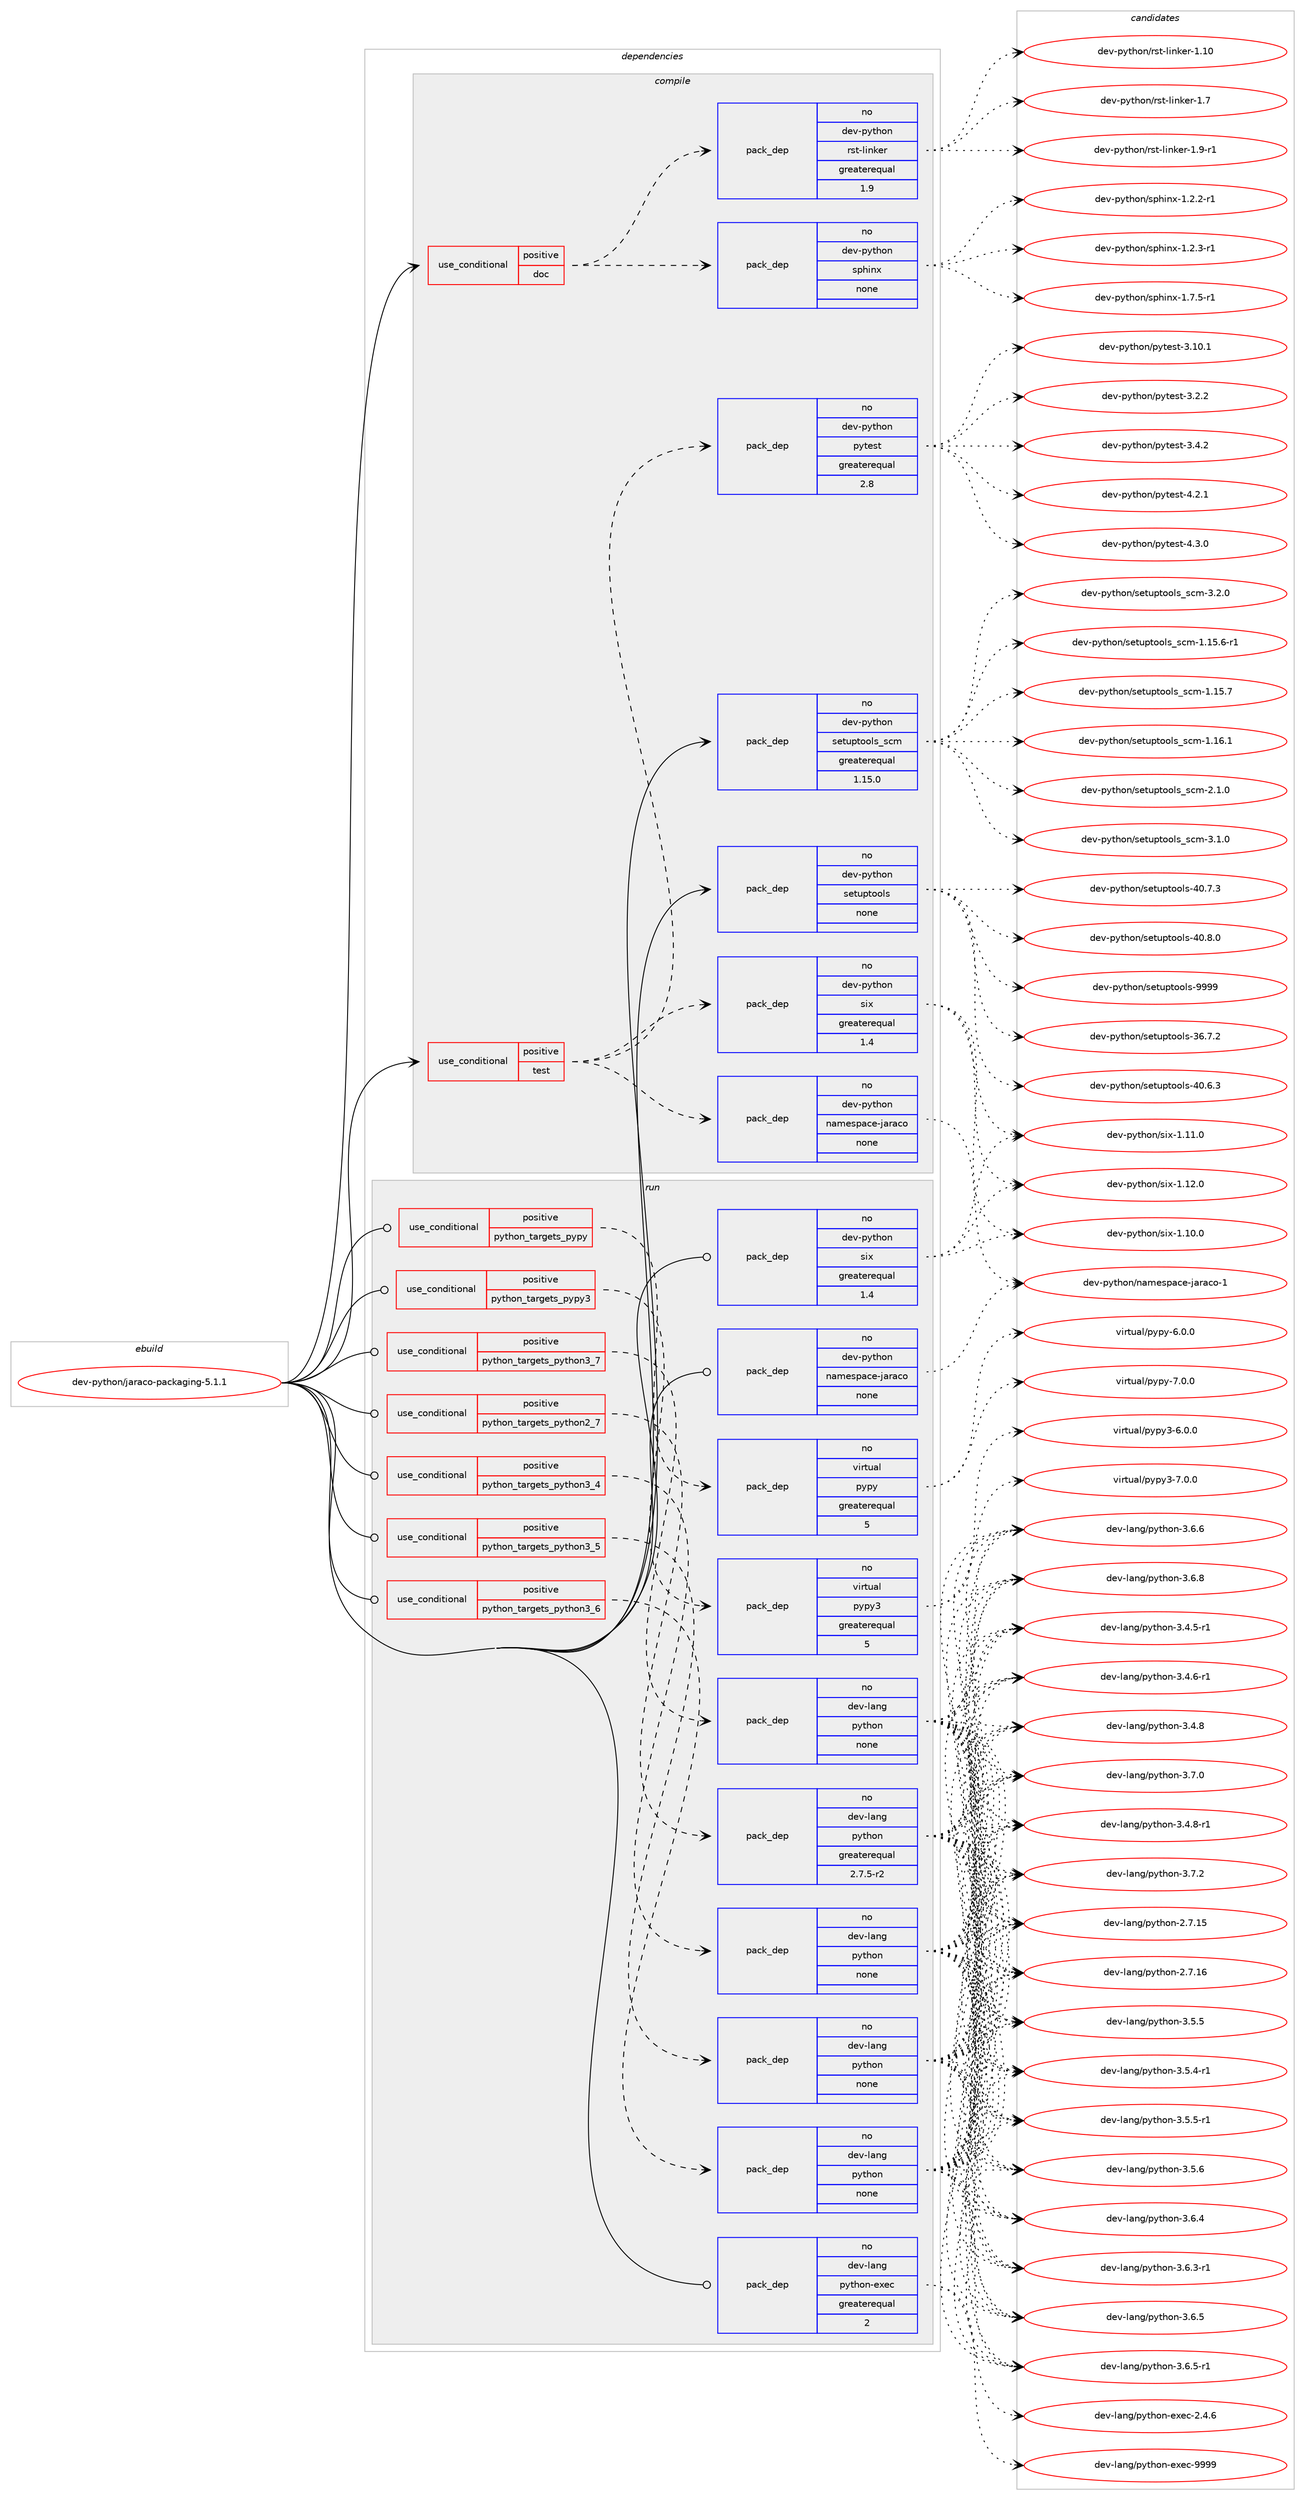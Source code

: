 digraph prolog {

# *************
# Graph options
# *************

newrank=true;
concentrate=true;
compound=true;
graph [rankdir=LR,fontname=Helvetica,fontsize=10,ranksep=1.5];#, ranksep=2.5, nodesep=0.2];
edge  [arrowhead=vee];
node  [fontname=Helvetica,fontsize=10];

# **********
# The ebuild
# **********

subgraph cluster_leftcol {
color=gray;
rank=same;
label=<<i>ebuild</i>>;
id [label="dev-python/jaraco-packaging-5.1.1", color=red, width=4, href="../dev-python/jaraco-packaging-5.1.1.svg"];
}

# ****************
# The dependencies
# ****************

subgraph cluster_midcol {
color=gray;
label=<<i>dependencies</i>>;
subgraph cluster_compile {
fillcolor="#eeeeee";
style=filled;
label=<<i>compile</i>>;
subgraph cond376166 {
dependency1414999 [label=<<TABLE BORDER="0" CELLBORDER="1" CELLSPACING="0" CELLPADDING="4"><TR><TD ROWSPAN="3" CELLPADDING="10">use_conditional</TD></TR><TR><TD>positive</TD></TR><TR><TD>doc</TD></TR></TABLE>>, shape=none, color=red];
subgraph pack1015564 {
dependency1415000 [label=<<TABLE BORDER="0" CELLBORDER="1" CELLSPACING="0" CELLPADDING="4" WIDTH="220"><TR><TD ROWSPAN="6" CELLPADDING="30">pack_dep</TD></TR><TR><TD WIDTH="110">no</TD></TR><TR><TD>dev-python</TD></TR><TR><TD>rst-linker</TD></TR><TR><TD>greaterequal</TD></TR><TR><TD>1.9</TD></TR></TABLE>>, shape=none, color=blue];
}
dependency1414999:e -> dependency1415000:w [weight=20,style="dashed",arrowhead="vee"];
subgraph pack1015565 {
dependency1415001 [label=<<TABLE BORDER="0" CELLBORDER="1" CELLSPACING="0" CELLPADDING="4" WIDTH="220"><TR><TD ROWSPAN="6" CELLPADDING="30">pack_dep</TD></TR><TR><TD WIDTH="110">no</TD></TR><TR><TD>dev-python</TD></TR><TR><TD>sphinx</TD></TR><TR><TD>none</TD></TR><TR><TD></TD></TR></TABLE>>, shape=none, color=blue];
}
dependency1414999:e -> dependency1415001:w [weight=20,style="dashed",arrowhead="vee"];
}
id:e -> dependency1414999:w [weight=20,style="solid",arrowhead="vee"];
subgraph cond376167 {
dependency1415002 [label=<<TABLE BORDER="0" CELLBORDER="1" CELLSPACING="0" CELLPADDING="4"><TR><TD ROWSPAN="3" CELLPADDING="10">use_conditional</TD></TR><TR><TD>positive</TD></TR><TR><TD>test</TD></TR></TABLE>>, shape=none, color=red];
subgraph pack1015566 {
dependency1415003 [label=<<TABLE BORDER="0" CELLBORDER="1" CELLSPACING="0" CELLPADDING="4" WIDTH="220"><TR><TD ROWSPAN="6" CELLPADDING="30">pack_dep</TD></TR><TR><TD WIDTH="110">no</TD></TR><TR><TD>dev-python</TD></TR><TR><TD>six</TD></TR><TR><TD>greaterequal</TD></TR><TR><TD>1.4</TD></TR></TABLE>>, shape=none, color=blue];
}
dependency1415002:e -> dependency1415003:w [weight=20,style="dashed",arrowhead="vee"];
subgraph pack1015567 {
dependency1415004 [label=<<TABLE BORDER="0" CELLBORDER="1" CELLSPACING="0" CELLPADDING="4" WIDTH="220"><TR><TD ROWSPAN="6" CELLPADDING="30">pack_dep</TD></TR><TR><TD WIDTH="110">no</TD></TR><TR><TD>dev-python</TD></TR><TR><TD>namespace-jaraco</TD></TR><TR><TD>none</TD></TR><TR><TD></TD></TR></TABLE>>, shape=none, color=blue];
}
dependency1415002:e -> dependency1415004:w [weight=20,style="dashed",arrowhead="vee"];
subgraph pack1015568 {
dependency1415005 [label=<<TABLE BORDER="0" CELLBORDER="1" CELLSPACING="0" CELLPADDING="4" WIDTH="220"><TR><TD ROWSPAN="6" CELLPADDING="30">pack_dep</TD></TR><TR><TD WIDTH="110">no</TD></TR><TR><TD>dev-python</TD></TR><TR><TD>pytest</TD></TR><TR><TD>greaterequal</TD></TR><TR><TD>2.8</TD></TR></TABLE>>, shape=none, color=blue];
}
dependency1415002:e -> dependency1415005:w [weight=20,style="dashed",arrowhead="vee"];
}
id:e -> dependency1415002:w [weight=20,style="solid",arrowhead="vee"];
subgraph pack1015569 {
dependency1415006 [label=<<TABLE BORDER="0" CELLBORDER="1" CELLSPACING="0" CELLPADDING="4" WIDTH="220"><TR><TD ROWSPAN="6" CELLPADDING="30">pack_dep</TD></TR><TR><TD WIDTH="110">no</TD></TR><TR><TD>dev-python</TD></TR><TR><TD>setuptools</TD></TR><TR><TD>none</TD></TR><TR><TD></TD></TR></TABLE>>, shape=none, color=blue];
}
id:e -> dependency1415006:w [weight=20,style="solid",arrowhead="vee"];
subgraph pack1015570 {
dependency1415007 [label=<<TABLE BORDER="0" CELLBORDER="1" CELLSPACING="0" CELLPADDING="4" WIDTH="220"><TR><TD ROWSPAN="6" CELLPADDING="30">pack_dep</TD></TR><TR><TD WIDTH="110">no</TD></TR><TR><TD>dev-python</TD></TR><TR><TD>setuptools_scm</TD></TR><TR><TD>greaterequal</TD></TR><TR><TD>1.15.0</TD></TR></TABLE>>, shape=none, color=blue];
}
id:e -> dependency1415007:w [weight=20,style="solid",arrowhead="vee"];
}
subgraph cluster_compileandrun {
fillcolor="#eeeeee";
style=filled;
label=<<i>compile and run</i>>;
}
subgraph cluster_run {
fillcolor="#eeeeee";
style=filled;
label=<<i>run</i>>;
subgraph cond376168 {
dependency1415008 [label=<<TABLE BORDER="0" CELLBORDER="1" CELLSPACING="0" CELLPADDING="4"><TR><TD ROWSPAN="3" CELLPADDING="10">use_conditional</TD></TR><TR><TD>positive</TD></TR><TR><TD>python_targets_pypy</TD></TR></TABLE>>, shape=none, color=red];
subgraph pack1015571 {
dependency1415009 [label=<<TABLE BORDER="0" CELLBORDER="1" CELLSPACING="0" CELLPADDING="4" WIDTH="220"><TR><TD ROWSPAN="6" CELLPADDING="30">pack_dep</TD></TR><TR><TD WIDTH="110">no</TD></TR><TR><TD>virtual</TD></TR><TR><TD>pypy</TD></TR><TR><TD>greaterequal</TD></TR><TR><TD>5</TD></TR></TABLE>>, shape=none, color=blue];
}
dependency1415008:e -> dependency1415009:w [weight=20,style="dashed",arrowhead="vee"];
}
id:e -> dependency1415008:w [weight=20,style="solid",arrowhead="odot"];
subgraph cond376169 {
dependency1415010 [label=<<TABLE BORDER="0" CELLBORDER="1" CELLSPACING="0" CELLPADDING="4"><TR><TD ROWSPAN="3" CELLPADDING="10">use_conditional</TD></TR><TR><TD>positive</TD></TR><TR><TD>python_targets_pypy3</TD></TR></TABLE>>, shape=none, color=red];
subgraph pack1015572 {
dependency1415011 [label=<<TABLE BORDER="0" CELLBORDER="1" CELLSPACING="0" CELLPADDING="4" WIDTH="220"><TR><TD ROWSPAN="6" CELLPADDING="30">pack_dep</TD></TR><TR><TD WIDTH="110">no</TD></TR><TR><TD>virtual</TD></TR><TR><TD>pypy3</TD></TR><TR><TD>greaterequal</TD></TR><TR><TD>5</TD></TR></TABLE>>, shape=none, color=blue];
}
dependency1415010:e -> dependency1415011:w [weight=20,style="dashed",arrowhead="vee"];
}
id:e -> dependency1415010:w [weight=20,style="solid",arrowhead="odot"];
subgraph cond376170 {
dependency1415012 [label=<<TABLE BORDER="0" CELLBORDER="1" CELLSPACING="0" CELLPADDING="4"><TR><TD ROWSPAN="3" CELLPADDING="10">use_conditional</TD></TR><TR><TD>positive</TD></TR><TR><TD>python_targets_python2_7</TD></TR></TABLE>>, shape=none, color=red];
subgraph pack1015573 {
dependency1415013 [label=<<TABLE BORDER="0" CELLBORDER="1" CELLSPACING="0" CELLPADDING="4" WIDTH="220"><TR><TD ROWSPAN="6" CELLPADDING="30">pack_dep</TD></TR><TR><TD WIDTH="110">no</TD></TR><TR><TD>dev-lang</TD></TR><TR><TD>python</TD></TR><TR><TD>greaterequal</TD></TR><TR><TD>2.7.5-r2</TD></TR></TABLE>>, shape=none, color=blue];
}
dependency1415012:e -> dependency1415013:w [weight=20,style="dashed",arrowhead="vee"];
}
id:e -> dependency1415012:w [weight=20,style="solid",arrowhead="odot"];
subgraph cond376171 {
dependency1415014 [label=<<TABLE BORDER="0" CELLBORDER="1" CELLSPACING="0" CELLPADDING="4"><TR><TD ROWSPAN="3" CELLPADDING="10">use_conditional</TD></TR><TR><TD>positive</TD></TR><TR><TD>python_targets_python3_4</TD></TR></TABLE>>, shape=none, color=red];
subgraph pack1015574 {
dependency1415015 [label=<<TABLE BORDER="0" CELLBORDER="1" CELLSPACING="0" CELLPADDING="4" WIDTH="220"><TR><TD ROWSPAN="6" CELLPADDING="30">pack_dep</TD></TR><TR><TD WIDTH="110">no</TD></TR><TR><TD>dev-lang</TD></TR><TR><TD>python</TD></TR><TR><TD>none</TD></TR><TR><TD></TD></TR></TABLE>>, shape=none, color=blue];
}
dependency1415014:e -> dependency1415015:w [weight=20,style="dashed",arrowhead="vee"];
}
id:e -> dependency1415014:w [weight=20,style="solid",arrowhead="odot"];
subgraph cond376172 {
dependency1415016 [label=<<TABLE BORDER="0" CELLBORDER="1" CELLSPACING="0" CELLPADDING="4"><TR><TD ROWSPAN="3" CELLPADDING="10">use_conditional</TD></TR><TR><TD>positive</TD></TR><TR><TD>python_targets_python3_5</TD></TR></TABLE>>, shape=none, color=red];
subgraph pack1015575 {
dependency1415017 [label=<<TABLE BORDER="0" CELLBORDER="1" CELLSPACING="0" CELLPADDING="4" WIDTH="220"><TR><TD ROWSPAN="6" CELLPADDING="30">pack_dep</TD></TR><TR><TD WIDTH="110">no</TD></TR><TR><TD>dev-lang</TD></TR><TR><TD>python</TD></TR><TR><TD>none</TD></TR><TR><TD></TD></TR></TABLE>>, shape=none, color=blue];
}
dependency1415016:e -> dependency1415017:w [weight=20,style="dashed",arrowhead="vee"];
}
id:e -> dependency1415016:w [weight=20,style="solid",arrowhead="odot"];
subgraph cond376173 {
dependency1415018 [label=<<TABLE BORDER="0" CELLBORDER="1" CELLSPACING="0" CELLPADDING="4"><TR><TD ROWSPAN="3" CELLPADDING="10">use_conditional</TD></TR><TR><TD>positive</TD></TR><TR><TD>python_targets_python3_6</TD></TR></TABLE>>, shape=none, color=red];
subgraph pack1015576 {
dependency1415019 [label=<<TABLE BORDER="0" CELLBORDER="1" CELLSPACING="0" CELLPADDING="4" WIDTH="220"><TR><TD ROWSPAN="6" CELLPADDING="30">pack_dep</TD></TR><TR><TD WIDTH="110">no</TD></TR><TR><TD>dev-lang</TD></TR><TR><TD>python</TD></TR><TR><TD>none</TD></TR><TR><TD></TD></TR></TABLE>>, shape=none, color=blue];
}
dependency1415018:e -> dependency1415019:w [weight=20,style="dashed",arrowhead="vee"];
}
id:e -> dependency1415018:w [weight=20,style="solid",arrowhead="odot"];
subgraph cond376174 {
dependency1415020 [label=<<TABLE BORDER="0" CELLBORDER="1" CELLSPACING="0" CELLPADDING="4"><TR><TD ROWSPAN="3" CELLPADDING="10">use_conditional</TD></TR><TR><TD>positive</TD></TR><TR><TD>python_targets_python3_7</TD></TR></TABLE>>, shape=none, color=red];
subgraph pack1015577 {
dependency1415021 [label=<<TABLE BORDER="0" CELLBORDER="1" CELLSPACING="0" CELLPADDING="4" WIDTH="220"><TR><TD ROWSPAN="6" CELLPADDING="30">pack_dep</TD></TR><TR><TD WIDTH="110">no</TD></TR><TR><TD>dev-lang</TD></TR><TR><TD>python</TD></TR><TR><TD>none</TD></TR><TR><TD></TD></TR></TABLE>>, shape=none, color=blue];
}
dependency1415020:e -> dependency1415021:w [weight=20,style="dashed",arrowhead="vee"];
}
id:e -> dependency1415020:w [weight=20,style="solid",arrowhead="odot"];
subgraph pack1015578 {
dependency1415022 [label=<<TABLE BORDER="0" CELLBORDER="1" CELLSPACING="0" CELLPADDING="4" WIDTH="220"><TR><TD ROWSPAN="6" CELLPADDING="30">pack_dep</TD></TR><TR><TD WIDTH="110">no</TD></TR><TR><TD>dev-lang</TD></TR><TR><TD>python-exec</TD></TR><TR><TD>greaterequal</TD></TR><TR><TD>2</TD></TR></TABLE>>, shape=none, color=blue];
}
id:e -> dependency1415022:w [weight=20,style="solid",arrowhead="odot"];
subgraph pack1015579 {
dependency1415023 [label=<<TABLE BORDER="0" CELLBORDER="1" CELLSPACING="0" CELLPADDING="4" WIDTH="220"><TR><TD ROWSPAN="6" CELLPADDING="30">pack_dep</TD></TR><TR><TD WIDTH="110">no</TD></TR><TR><TD>dev-python</TD></TR><TR><TD>namespace-jaraco</TD></TR><TR><TD>none</TD></TR><TR><TD></TD></TR></TABLE>>, shape=none, color=blue];
}
id:e -> dependency1415023:w [weight=20,style="solid",arrowhead="odot"];
subgraph pack1015580 {
dependency1415024 [label=<<TABLE BORDER="0" CELLBORDER="1" CELLSPACING="0" CELLPADDING="4" WIDTH="220"><TR><TD ROWSPAN="6" CELLPADDING="30">pack_dep</TD></TR><TR><TD WIDTH="110">no</TD></TR><TR><TD>dev-python</TD></TR><TR><TD>six</TD></TR><TR><TD>greaterequal</TD></TR><TR><TD>1.4</TD></TR></TABLE>>, shape=none, color=blue];
}
id:e -> dependency1415024:w [weight=20,style="solid",arrowhead="odot"];
}
}

# **************
# The candidates
# **************

subgraph cluster_choices {
rank=same;
color=gray;
label=<<i>candidates</i>>;

subgraph choice1015564 {
color=black;
nodesep=1;
choice1001011184511212111610411111047114115116451081051101071011144549464948 [label="dev-python/rst-linker-1.10", color=red, width=4,href="../dev-python/rst-linker-1.10.svg"];
choice10010111845112121116104111110471141151164510810511010710111445494655 [label="dev-python/rst-linker-1.7", color=red, width=4,href="../dev-python/rst-linker-1.7.svg"];
choice100101118451121211161041111104711411511645108105110107101114454946574511449 [label="dev-python/rst-linker-1.9-r1", color=red, width=4,href="../dev-python/rst-linker-1.9-r1.svg"];
dependency1415000:e -> choice1001011184511212111610411111047114115116451081051101071011144549464948:w [style=dotted,weight="100"];
dependency1415000:e -> choice10010111845112121116104111110471141151164510810511010710111445494655:w [style=dotted,weight="100"];
dependency1415000:e -> choice100101118451121211161041111104711411511645108105110107101114454946574511449:w [style=dotted,weight="100"];
}
subgraph choice1015565 {
color=black;
nodesep=1;
choice10010111845112121116104111110471151121041051101204549465046504511449 [label="dev-python/sphinx-1.2.2-r1", color=red, width=4,href="../dev-python/sphinx-1.2.2-r1.svg"];
choice10010111845112121116104111110471151121041051101204549465046514511449 [label="dev-python/sphinx-1.2.3-r1", color=red, width=4,href="../dev-python/sphinx-1.2.3-r1.svg"];
choice10010111845112121116104111110471151121041051101204549465546534511449 [label="dev-python/sphinx-1.7.5-r1", color=red, width=4,href="../dev-python/sphinx-1.7.5-r1.svg"];
dependency1415001:e -> choice10010111845112121116104111110471151121041051101204549465046504511449:w [style=dotted,weight="100"];
dependency1415001:e -> choice10010111845112121116104111110471151121041051101204549465046514511449:w [style=dotted,weight="100"];
dependency1415001:e -> choice10010111845112121116104111110471151121041051101204549465546534511449:w [style=dotted,weight="100"];
}
subgraph choice1015566 {
color=black;
nodesep=1;
choice100101118451121211161041111104711510512045494649484648 [label="dev-python/six-1.10.0", color=red, width=4,href="../dev-python/six-1.10.0.svg"];
choice100101118451121211161041111104711510512045494649494648 [label="dev-python/six-1.11.0", color=red, width=4,href="../dev-python/six-1.11.0.svg"];
choice100101118451121211161041111104711510512045494649504648 [label="dev-python/six-1.12.0", color=red, width=4,href="../dev-python/six-1.12.0.svg"];
dependency1415003:e -> choice100101118451121211161041111104711510512045494649484648:w [style=dotted,weight="100"];
dependency1415003:e -> choice100101118451121211161041111104711510512045494649494648:w [style=dotted,weight="100"];
dependency1415003:e -> choice100101118451121211161041111104711510512045494649504648:w [style=dotted,weight="100"];
}
subgraph choice1015567 {
color=black;
nodesep=1;
choice1001011184511212111610411111047110971091011151129799101451069711497991114549 [label="dev-python/namespace-jaraco-1", color=red, width=4,href="../dev-python/namespace-jaraco-1.svg"];
dependency1415004:e -> choice1001011184511212111610411111047110971091011151129799101451069711497991114549:w [style=dotted,weight="100"];
}
subgraph choice1015568 {
color=black;
nodesep=1;
choice100101118451121211161041111104711212111610111511645514649484649 [label="dev-python/pytest-3.10.1", color=red, width=4,href="../dev-python/pytest-3.10.1.svg"];
choice1001011184511212111610411111047112121116101115116455146504650 [label="dev-python/pytest-3.2.2", color=red, width=4,href="../dev-python/pytest-3.2.2.svg"];
choice1001011184511212111610411111047112121116101115116455146524650 [label="dev-python/pytest-3.4.2", color=red, width=4,href="../dev-python/pytest-3.4.2.svg"];
choice1001011184511212111610411111047112121116101115116455246504649 [label="dev-python/pytest-4.2.1", color=red, width=4,href="../dev-python/pytest-4.2.1.svg"];
choice1001011184511212111610411111047112121116101115116455246514648 [label="dev-python/pytest-4.3.0", color=red, width=4,href="../dev-python/pytest-4.3.0.svg"];
dependency1415005:e -> choice100101118451121211161041111104711212111610111511645514649484649:w [style=dotted,weight="100"];
dependency1415005:e -> choice1001011184511212111610411111047112121116101115116455146504650:w [style=dotted,weight="100"];
dependency1415005:e -> choice1001011184511212111610411111047112121116101115116455146524650:w [style=dotted,weight="100"];
dependency1415005:e -> choice1001011184511212111610411111047112121116101115116455246504649:w [style=dotted,weight="100"];
dependency1415005:e -> choice1001011184511212111610411111047112121116101115116455246514648:w [style=dotted,weight="100"];
}
subgraph choice1015569 {
color=black;
nodesep=1;
choice100101118451121211161041111104711510111611711211611111110811545515446554650 [label="dev-python/setuptools-36.7.2", color=red, width=4,href="../dev-python/setuptools-36.7.2.svg"];
choice100101118451121211161041111104711510111611711211611111110811545524846544651 [label="dev-python/setuptools-40.6.3", color=red, width=4,href="../dev-python/setuptools-40.6.3.svg"];
choice100101118451121211161041111104711510111611711211611111110811545524846554651 [label="dev-python/setuptools-40.7.3", color=red, width=4,href="../dev-python/setuptools-40.7.3.svg"];
choice100101118451121211161041111104711510111611711211611111110811545524846564648 [label="dev-python/setuptools-40.8.0", color=red, width=4,href="../dev-python/setuptools-40.8.0.svg"];
choice10010111845112121116104111110471151011161171121161111111081154557575757 [label="dev-python/setuptools-9999", color=red, width=4,href="../dev-python/setuptools-9999.svg"];
dependency1415006:e -> choice100101118451121211161041111104711510111611711211611111110811545515446554650:w [style=dotted,weight="100"];
dependency1415006:e -> choice100101118451121211161041111104711510111611711211611111110811545524846544651:w [style=dotted,weight="100"];
dependency1415006:e -> choice100101118451121211161041111104711510111611711211611111110811545524846554651:w [style=dotted,weight="100"];
dependency1415006:e -> choice100101118451121211161041111104711510111611711211611111110811545524846564648:w [style=dotted,weight="100"];
dependency1415006:e -> choice10010111845112121116104111110471151011161171121161111111081154557575757:w [style=dotted,weight="100"];
}
subgraph choice1015570 {
color=black;
nodesep=1;
choice10010111845112121116104111110471151011161171121161111111081159511599109454946495346544511449 [label="dev-python/setuptools_scm-1.15.6-r1", color=red, width=4,href="../dev-python/setuptools_scm-1.15.6-r1.svg"];
choice1001011184511212111610411111047115101116117112116111111108115951159910945494649534655 [label="dev-python/setuptools_scm-1.15.7", color=red, width=4,href="../dev-python/setuptools_scm-1.15.7.svg"];
choice1001011184511212111610411111047115101116117112116111111108115951159910945494649544649 [label="dev-python/setuptools_scm-1.16.1", color=red, width=4,href="../dev-python/setuptools_scm-1.16.1.svg"];
choice10010111845112121116104111110471151011161171121161111111081159511599109455046494648 [label="dev-python/setuptools_scm-2.1.0", color=red, width=4,href="../dev-python/setuptools_scm-2.1.0.svg"];
choice10010111845112121116104111110471151011161171121161111111081159511599109455146494648 [label="dev-python/setuptools_scm-3.1.0", color=red, width=4,href="../dev-python/setuptools_scm-3.1.0.svg"];
choice10010111845112121116104111110471151011161171121161111111081159511599109455146504648 [label="dev-python/setuptools_scm-3.2.0", color=red, width=4,href="../dev-python/setuptools_scm-3.2.0.svg"];
dependency1415007:e -> choice10010111845112121116104111110471151011161171121161111111081159511599109454946495346544511449:w [style=dotted,weight="100"];
dependency1415007:e -> choice1001011184511212111610411111047115101116117112116111111108115951159910945494649534655:w [style=dotted,weight="100"];
dependency1415007:e -> choice1001011184511212111610411111047115101116117112116111111108115951159910945494649544649:w [style=dotted,weight="100"];
dependency1415007:e -> choice10010111845112121116104111110471151011161171121161111111081159511599109455046494648:w [style=dotted,weight="100"];
dependency1415007:e -> choice10010111845112121116104111110471151011161171121161111111081159511599109455146494648:w [style=dotted,weight="100"];
dependency1415007:e -> choice10010111845112121116104111110471151011161171121161111111081159511599109455146504648:w [style=dotted,weight="100"];
}
subgraph choice1015571 {
color=black;
nodesep=1;
choice1181051141161179710847112121112121455446484648 [label="virtual/pypy-6.0.0", color=red, width=4,href="../virtual/pypy-6.0.0.svg"];
choice1181051141161179710847112121112121455546484648 [label="virtual/pypy-7.0.0", color=red, width=4,href="../virtual/pypy-7.0.0.svg"];
dependency1415009:e -> choice1181051141161179710847112121112121455446484648:w [style=dotted,weight="100"];
dependency1415009:e -> choice1181051141161179710847112121112121455546484648:w [style=dotted,weight="100"];
}
subgraph choice1015572 {
color=black;
nodesep=1;
choice118105114116117971084711212111212151455446484648 [label="virtual/pypy3-6.0.0", color=red, width=4,href="../virtual/pypy3-6.0.0.svg"];
choice118105114116117971084711212111212151455546484648 [label="virtual/pypy3-7.0.0", color=red, width=4,href="../virtual/pypy3-7.0.0.svg"];
dependency1415011:e -> choice118105114116117971084711212111212151455446484648:w [style=dotted,weight="100"];
dependency1415011:e -> choice118105114116117971084711212111212151455546484648:w [style=dotted,weight="100"];
}
subgraph choice1015573 {
color=black;
nodesep=1;
choice10010111845108971101034711212111610411111045504655464953 [label="dev-lang/python-2.7.15", color=red, width=4,href="../dev-lang/python-2.7.15.svg"];
choice10010111845108971101034711212111610411111045504655464954 [label="dev-lang/python-2.7.16", color=red, width=4,href="../dev-lang/python-2.7.16.svg"];
choice1001011184510897110103471121211161041111104551465246534511449 [label="dev-lang/python-3.4.5-r1", color=red, width=4,href="../dev-lang/python-3.4.5-r1.svg"];
choice1001011184510897110103471121211161041111104551465246544511449 [label="dev-lang/python-3.4.6-r1", color=red, width=4,href="../dev-lang/python-3.4.6-r1.svg"];
choice100101118451089711010347112121116104111110455146524656 [label="dev-lang/python-3.4.8", color=red, width=4,href="../dev-lang/python-3.4.8.svg"];
choice1001011184510897110103471121211161041111104551465246564511449 [label="dev-lang/python-3.4.8-r1", color=red, width=4,href="../dev-lang/python-3.4.8-r1.svg"];
choice1001011184510897110103471121211161041111104551465346524511449 [label="dev-lang/python-3.5.4-r1", color=red, width=4,href="../dev-lang/python-3.5.4-r1.svg"];
choice100101118451089711010347112121116104111110455146534653 [label="dev-lang/python-3.5.5", color=red, width=4,href="../dev-lang/python-3.5.5.svg"];
choice1001011184510897110103471121211161041111104551465346534511449 [label="dev-lang/python-3.5.5-r1", color=red, width=4,href="../dev-lang/python-3.5.5-r1.svg"];
choice100101118451089711010347112121116104111110455146534654 [label="dev-lang/python-3.5.6", color=red, width=4,href="../dev-lang/python-3.5.6.svg"];
choice1001011184510897110103471121211161041111104551465446514511449 [label="dev-lang/python-3.6.3-r1", color=red, width=4,href="../dev-lang/python-3.6.3-r1.svg"];
choice100101118451089711010347112121116104111110455146544652 [label="dev-lang/python-3.6.4", color=red, width=4,href="../dev-lang/python-3.6.4.svg"];
choice100101118451089711010347112121116104111110455146544653 [label="dev-lang/python-3.6.5", color=red, width=4,href="../dev-lang/python-3.6.5.svg"];
choice1001011184510897110103471121211161041111104551465446534511449 [label="dev-lang/python-3.6.5-r1", color=red, width=4,href="../dev-lang/python-3.6.5-r1.svg"];
choice100101118451089711010347112121116104111110455146544654 [label="dev-lang/python-3.6.6", color=red, width=4,href="../dev-lang/python-3.6.6.svg"];
choice100101118451089711010347112121116104111110455146544656 [label="dev-lang/python-3.6.8", color=red, width=4,href="../dev-lang/python-3.6.8.svg"];
choice100101118451089711010347112121116104111110455146554648 [label="dev-lang/python-3.7.0", color=red, width=4,href="../dev-lang/python-3.7.0.svg"];
choice100101118451089711010347112121116104111110455146554650 [label="dev-lang/python-3.7.2", color=red, width=4,href="../dev-lang/python-3.7.2.svg"];
dependency1415013:e -> choice10010111845108971101034711212111610411111045504655464953:w [style=dotted,weight="100"];
dependency1415013:e -> choice10010111845108971101034711212111610411111045504655464954:w [style=dotted,weight="100"];
dependency1415013:e -> choice1001011184510897110103471121211161041111104551465246534511449:w [style=dotted,weight="100"];
dependency1415013:e -> choice1001011184510897110103471121211161041111104551465246544511449:w [style=dotted,weight="100"];
dependency1415013:e -> choice100101118451089711010347112121116104111110455146524656:w [style=dotted,weight="100"];
dependency1415013:e -> choice1001011184510897110103471121211161041111104551465246564511449:w [style=dotted,weight="100"];
dependency1415013:e -> choice1001011184510897110103471121211161041111104551465346524511449:w [style=dotted,weight="100"];
dependency1415013:e -> choice100101118451089711010347112121116104111110455146534653:w [style=dotted,weight="100"];
dependency1415013:e -> choice1001011184510897110103471121211161041111104551465346534511449:w [style=dotted,weight="100"];
dependency1415013:e -> choice100101118451089711010347112121116104111110455146534654:w [style=dotted,weight="100"];
dependency1415013:e -> choice1001011184510897110103471121211161041111104551465446514511449:w [style=dotted,weight="100"];
dependency1415013:e -> choice100101118451089711010347112121116104111110455146544652:w [style=dotted,weight="100"];
dependency1415013:e -> choice100101118451089711010347112121116104111110455146544653:w [style=dotted,weight="100"];
dependency1415013:e -> choice1001011184510897110103471121211161041111104551465446534511449:w [style=dotted,weight="100"];
dependency1415013:e -> choice100101118451089711010347112121116104111110455146544654:w [style=dotted,weight="100"];
dependency1415013:e -> choice100101118451089711010347112121116104111110455146544656:w [style=dotted,weight="100"];
dependency1415013:e -> choice100101118451089711010347112121116104111110455146554648:w [style=dotted,weight="100"];
dependency1415013:e -> choice100101118451089711010347112121116104111110455146554650:w [style=dotted,weight="100"];
}
subgraph choice1015574 {
color=black;
nodesep=1;
choice10010111845108971101034711212111610411111045504655464953 [label="dev-lang/python-2.7.15", color=red, width=4,href="../dev-lang/python-2.7.15.svg"];
choice10010111845108971101034711212111610411111045504655464954 [label="dev-lang/python-2.7.16", color=red, width=4,href="../dev-lang/python-2.7.16.svg"];
choice1001011184510897110103471121211161041111104551465246534511449 [label="dev-lang/python-3.4.5-r1", color=red, width=4,href="../dev-lang/python-3.4.5-r1.svg"];
choice1001011184510897110103471121211161041111104551465246544511449 [label="dev-lang/python-3.4.6-r1", color=red, width=4,href="../dev-lang/python-3.4.6-r1.svg"];
choice100101118451089711010347112121116104111110455146524656 [label="dev-lang/python-3.4.8", color=red, width=4,href="../dev-lang/python-3.4.8.svg"];
choice1001011184510897110103471121211161041111104551465246564511449 [label="dev-lang/python-3.4.8-r1", color=red, width=4,href="../dev-lang/python-3.4.8-r1.svg"];
choice1001011184510897110103471121211161041111104551465346524511449 [label="dev-lang/python-3.5.4-r1", color=red, width=4,href="../dev-lang/python-3.5.4-r1.svg"];
choice100101118451089711010347112121116104111110455146534653 [label="dev-lang/python-3.5.5", color=red, width=4,href="../dev-lang/python-3.5.5.svg"];
choice1001011184510897110103471121211161041111104551465346534511449 [label="dev-lang/python-3.5.5-r1", color=red, width=4,href="../dev-lang/python-3.5.5-r1.svg"];
choice100101118451089711010347112121116104111110455146534654 [label="dev-lang/python-3.5.6", color=red, width=4,href="../dev-lang/python-3.5.6.svg"];
choice1001011184510897110103471121211161041111104551465446514511449 [label="dev-lang/python-3.6.3-r1", color=red, width=4,href="../dev-lang/python-3.6.3-r1.svg"];
choice100101118451089711010347112121116104111110455146544652 [label="dev-lang/python-3.6.4", color=red, width=4,href="../dev-lang/python-3.6.4.svg"];
choice100101118451089711010347112121116104111110455146544653 [label="dev-lang/python-3.6.5", color=red, width=4,href="../dev-lang/python-3.6.5.svg"];
choice1001011184510897110103471121211161041111104551465446534511449 [label="dev-lang/python-3.6.5-r1", color=red, width=4,href="../dev-lang/python-3.6.5-r1.svg"];
choice100101118451089711010347112121116104111110455146544654 [label="dev-lang/python-3.6.6", color=red, width=4,href="../dev-lang/python-3.6.6.svg"];
choice100101118451089711010347112121116104111110455146544656 [label="dev-lang/python-3.6.8", color=red, width=4,href="../dev-lang/python-3.6.8.svg"];
choice100101118451089711010347112121116104111110455146554648 [label="dev-lang/python-3.7.0", color=red, width=4,href="../dev-lang/python-3.7.0.svg"];
choice100101118451089711010347112121116104111110455146554650 [label="dev-lang/python-3.7.2", color=red, width=4,href="../dev-lang/python-3.7.2.svg"];
dependency1415015:e -> choice10010111845108971101034711212111610411111045504655464953:w [style=dotted,weight="100"];
dependency1415015:e -> choice10010111845108971101034711212111610411111045504655464954:w [style=dotted,weight="100"];
dependency1415015:e -> choice1001011184510897110103471121211161041111104551465246534511449:w [style=dotted,weight="100"];
dependency1415015:e -> choice1001011184510897110103471121211161041111104551465246544511449:w [style=dotted,weight="100"];
dependency1415015:e -> choice100101118451089711010347112121116104111110455146524656:w [style=dotted,weight="100"];
dependency1415015:e -> choice1001011184510897110103471121211161041111104551465246564511449:w [style=dotted,weight="100"];
dependency1415015:e -> choice1001011184510897110103471121211161041111104551465346524511449:w [style=dotted,weight="100"];
dependency1415015:e -> choice100101118451089711010347112121116104111110455146534653:w [style=dotted,weight="100"];
dependency1415015:e -> choice1001011184510897110103471121211161041111104551465346534511449:w [style=dotted,weight="100"];
dependency1415015:e -> choice100101118451089711010347112121116104111110455146534654:w [style=dotted,weight="100"];
dependency1415015:e -> choice1001011184510897110103471121211161041111104551465446514511449:w [style=dotted,weight="100"];
dependency1415015:e -> choice100101118451089711010347112121116104111110455146544652:w [style=dotted,weight="100"];
dependency1415015:e -> choice100101118451089711010347112121116104111110455146544653:w [style=dotted,weight="100"];
dependency1415015:e -> choice1001011184510897110103471121211161041111104551465446534511449:w [style=dotted,weight="100"];
dependency1415015:e -> choice100101118451089711010347112121116104111110455146544654:w [style=dotted,weight="100"];
dependency1415015:e -> choice100101118451089711010347112121116104111110455146544656:w [style=dotted,weight="100"];
dependency1415015:e -> choice100101118451089711010347112121116104111110455146554648:w [style=dotted,weight="100"];
dependency1415015:e -> choice100101118451089711010347112121116104111110455146554650:w [style=dotted,weight="100"];
}
subgraph choice1015575 {
color=black;
nodesep=1;
choice10010111845108971101034711212111610411111045504655464953 [label="dev-lang/python-2.7.15", color=red, width=4,href="../dev-lang/python-2.7.15.svg"];
choice10010111845108971101034711212111610411111045504655464954 [label="dev-lang/python-2.7.16", color=red, width=4,href="../dev-lang/python-2.7.16.svg"];
choice1001011184510897110103471121211161041111104551465246534511449 [label="dev-lang/python-3.4.5-r1", color=red, width=4,href="../dev-lang/python-3.4.5-r1.svg"];
choice1001011184510897110103471121211161041111104551465246544511449 [label="dev-lang/python-3.4.6-r1", color=red, width=4,href="../dev-lang/python-3.4.6-r1.svg"];
choice100101118451089711010347112121116104111110455146524656 [label="dev-lang/python-3.4.8", color=red, width=4,href="../dev-lang/python-3.4.8.svg"];
choice1001011184510897110103471121211161041111104551465246564511449 [label="dev-lang/python-3.4.8-r1", color=red, width=4,href="../dev-lang/python-3.4.8-r1.svg"];
choice1001011184510897110103471121211161041111104551465346524511449 [label="dev-lang/python-3.5.4-r1", color=red, width=4,href="../dev-lang/python-3.5.4-r1.svg"];
choice100101118451089711010347112121116104111110455146534653 [label="dev-lang/python-3.5.5", color=red, width=4,href="../dev-lang/python-3.5.5.svg"];
choice1001011184510897110103471121211161041111104551465346534511449 [label="dev-lang/python-3.5.5-r1", color=red, width=4,href="../dev-lang/python-3.5.5-r1.svg"];
choice100101118451089711010347112121116104111110455146534654 [label="dev-lang/python-3.5.6", color=red, width=4,href="../dev-lang/python-3.5.6.svg"];
choice1001011184510897110103471121211161041111104551465446514511449 [label="dev-lang/python-3.6.3-r1", color=red, width=4,href="../dev-lang/python-3.6.3-r1.svg"];
choice100101118451089711010347112121116104111110455146544652 [label="dev-lang/python-3.6.4", color=red, width=4,href="../dev-lang/python-3.6.4.svg"];
choice100101118451089711010347112121116104111110455146544653 [label="dev-lang/python-3.6.5", color=red, width=4,href="../dev-lang/python-3.6.5.svg"];
choice1001011184510897110103471121211161041111104551465446534511449 [label="dev-lang/python-3.6.5-r1", color=red, width=4,href="../dev-lang/python-3.6.5-r1.svg"];
choice100101118451089711010347112121116104111110455146544654 [label="dev-lang/python-3.6.6", color=red, width=4,href="../dev-lang/python-3.6.6.svg"];
choice100101118451089711010347112121116104111110455146544656 [label="dev-lang/python-3.6.8", color=red, width=4,href="../dev-lang/python-3.6.8.svg"];
choice100101118451089711010347112121116104111110455146554648 [label="dev-lang/python-3.7.0", color=red, width=4,href="../dev-lang/python-3.7.0.svg"];
choice100101118451089711010347112121116104111110455146554650 [label="dev-lang/python-3.7.2", color=red, width=4,href="../dev-lang/python-3.7.2.svg"];
dependency1415017:e -> choice10010111845108971101034711212111610411111045504655464953:w [style=dotted,weight="100"];
dependency1415017:e -> choice10010111845108971101034711212111610411111045504655464954:w [style=dotted,weight="100"];
dependency1415017:e -> choice1001011184510897110103471121211161041111104551465246534511449:w [style=dotted,weight="100"];
dependency1415017:e -> choice1001011184510897110103471121211161041111104551465246544511449:w [style=dotted,weight="100"];
dependency1415017:e -> choice100101118451089711010347112121116104111110455146524656:w [style=dotted,weight="100"];
dependency1415017:e -> choice1001011184510897110103471121211161041111104551465246564511449:w [style=dotted,weight="100"];
dependency1415017:e -> choice1001011184510897110103471121211161041111104551465346524511449:w [style=dotted,weight="100"];
dependency1415017:e -> choice100101118451089711010347112121116104111110455146534653:w [style=dotted,weight="100"];
dependency1415017:e -> choice1001011184510897110103471121211161041111104551465346534511449:w [style=dotted,weight="100"];
dependency1415017:e -> choice100101118451089711010347112121116104111110455146534654:w [style=dotted,weight="100"];
dependency1415017:e -> choice1001011184510897110103471121211161041111104551465446514511449:w [style=dotted,weight="100"];
dependency1415017:e -> choice100101118451089711010347112121116104111110455146544652:w [style=dotted,weight="100"];
dependency1415017:e -> choice100101118451089711010347112121116104111110455146544653:w [style=dotted,weight="100"];
dependency1415017:e -> choice1001011184510897110103471121211161041111104551465446534511449:w [style=dotted,weight="100"];
dependency1415017:e -> choice100101118451089711010347112121116104111110455146544654:w [style=dotted,weight="100"];
dependency1415017:e -> choice100101118451089711010347112121116104111110455146544656:w [style=dotted,weight="100"];
dependency1415017:e -> choice100101118451089711010347112121116104111110455146554648:w [style=dotted,weight="100"];
dependency1415017:e -> choice100101118451089711010347112121116104111110455146554650:w [style=dotted,weight="100"];
}
subgraph choice1015576 {
color=black;
nodesep=1;
choice10010111845108971101034711212111610411111045504655464953 [label="dev-lang/python-2.7.15", color=red, width=4,href="../dev-lang/python-2.7.15.svg"];
choice10010111845108971101034711212111610411111045504655464954 [label="dev-lang/python-2.7.16", color=red, width=4,href="../dev-lang/python-2.7.16.svg"];
choice1001011184510897110103471121211161041111104551465246534511449 [label="dev-lang/python-3.4.5-r1", color=red, width=4,href="../dev-lang/python-3.4.5-r1.svg"];
choice1001011184510897110103471121211161041111104551465246544511449 [label="dev-lang/python-3.4.6-r1", color=red, width=4,href="../dev-lang/python-3.4.6-r1.svg"];
choice100101118451089711010347112121116104111110455146524656 [label="dev-lang/python-3.4.8", color=red, width=4,href="../dev-lang/python-3.4.8.svg"];
choice1001011184510897110103471121211161041111104551465246564511449 [label="dev-lang/python-3.4.8-r1", color=red, width=4,href="../dev-lang/python-3.4.8-r1.svg"];
choice1001011184510897110103471121211161041111104551465346524511449 [label="dev-lang/python-3.5.4-r1", color=red, width=4,href="../dev-lang/python-3.5.4-r1.svg"];
choice100101118451089711010347112121116104111110455146534653 [label="dev-lang/python-3.5.5", color=red, width=4,href="../dev-lang/python-3.5.5.svg"];
choice1001011184510897110103471121211161041111104551465346534511449 [label="dev-lang/python-3.5.5-r1", color=red, width=4,href="../dev-lang/python-3.5.5-r1.svg"];
choice100101118451089711010347112121116104111110455146534654 [label="dev-lang/python-3.5.6", color=red, width=4,href="../dev-lang/python-3.5.6.svg"];
choice1001011184510897110103471121211161041111104551465446514511449 [label="dev-lang/python-3.6.3-r1", color=red, width=4,href="../dev-lang/python-3.6.3-r1.svg"];
choice100101118451089711010347112121116104111110455146544652 [label="dev-lang/python-3.6.4", color=red, width=4,href="../dev-lang/python-3.6.4.svg"];
choice100101118451089711010347112121116104111110455146544653 [label="dev-lang/python-3.6.5", color=red, width=4,href="../dev-lang/python-3.6.5.svg"];
choice1001011184510897110103471121211161041111104551465446534511449 [label="dev-lang/python-3.6.5-r1", color=red, width=4,href="../dev-lang/python-3.6.5-r1.svg"];
choice100101118451089711010347112121116104111110455146544654 [label="dev-lang/python-3.6.6", color=red, width=4,href="../dev-lang/python-3.6.6.svg"];
choice100101118451089711010347112121116104111110455146544656 [label="dev-lang/python-3.6.8", color=red, width=4,href="../dev-lang/python-3.6.8.svg"];
choice100101118451089711010347112121116104111110455146554648 [label="dev-lang/python-3.7.0", color=red, width=4,href="../dev-lang/python-3.7.0.svg"];
choice100101118451089711010347112121116104111110455146554650 [label="dev-lang/python-3.7.2", color=red, width=4,href="../dev-lang/python-3.7.2.svg"];
dependency1415019:e -> choice10010111845108971101034711212111610411111045504655464953:w [style=dotted,weight="100"];
dependency1415019:e -> choice10010111845108971101034711212111610411111045504655464954:w [style=dotted,weight="100"];
dependency1415019:e -> choice1001011184510897110103471121211161041111104551465246534511449:w [style=dotted,weight="100"];
dependency1415019:e -> choice1001011184510897110103471121211161041111104551465246544511449:w [style=dotted,weight="100"];
dependency1415019:e -> choice100101118451089711010347112121116104111110455146524656:w [style=dotted,weight="100"];
dependency1415019:e -> choice1001011184510897110103471121211161041111104551465246564511449:w [style=dotted,weight="100"];
dependency1415019:e -> choice1001011184510897110103471121211161041111104551465346524511449:w [style=dotted,weight="100"];
dependency1415019:e -> choice100101118451089711010347112121116104111110455146534653:w [style=dotted,weight="100"];
dependency1415019:e -> choice1001011184510897110103471121211161041111104551465346534511449:w [style=dotted,weight="100"];
dependency1415019:e -> choice100101118451089711010347112121116104111110455146534654:w [style=dotted,weight="100"];
dependency1415019:e -> choice1001011184510897110103471121211161041111104551465446514511449:w [style=dotted,weight="100"];
dependency1415019:e -> choice100101118451089711010347112121116104111110455146544652:w [style=dotted,weight="100"];
dependency1415019:e -> choice100101118451089711010347112121116104111110455146544653:w [style=dotted,weight="100"];
dependency1415019:e -> choice1001011184510897110103471121211161041111104551465446534511449:w [style=dotted,weight="100"];
dependency1415019:e -> choice100101118451089711010347112121116104111110455146544654:w [style=dotted,weight="100"];
dependency1415019:e -> choice100101118451089711010347112121116104111110455146544656:w [style=dotted,weight="100"];
dependency1415019:e -> choice100101118451089711010347112121116104111110455146554648:w [style=dotted,weight="100"];
dependency1415019:e -> choice100101118451089711010347112121116104111110455146554650:w [style=dotted,weight="100"];
}
subgraph choice1015577 {
color=black;
nodesep=1;
choice10010111845108971101034711212111610411111045504655464953 [label="dev-lang/python-2.7.15", color=red, width=4,href="../dev-lang/python-2.7.15.svg"];
choice10010111845108971101034711212111610411111045504655464954 [label="dev-lang/python-2.7.16", color=red, width=4,href="../dev-lang/python-2.7.16.svg"];
choice1001011184510897110103471121211161041111104551465246534511449 [label="dev-lang/python-3.4.5-r1", color=red, width=4,href="../dev-lang/python-3.4.5-r1.svg"];
choice1001011184510897110103471121211161041111104551465246544511449 [label="dev-lang/python-3.4.6-r1", color=red, width=4,href="../dev-lang/python-3.4.6-r1.svg"];
choice100101118451089711010347112121116104111110455146524656 [label="dev-lang/python-3.4.8", color=red, width=4,href="../dev-lang/python-3.4.8.svg"];
choice1001011184510897110103471121211161041111104551465246564511449 [label="dev-lang/python-3.4.8-r1", color=red, width=4,href="../dev-lang/python-3.4.8-r1.svg"];
choice1001011184510897110103471121211161041111104551465346524511449 [label="dev-lang/python-3.5.4-r1", color=red, width=4,href="../dev-lang/python-3.5.4-r1.svg"];
choice100101118451089711010347112121116104111110455146534653 [label="dev-lang/python-3.5.5", color=red, width=4,href="../dev-lang/python-3.5.5.svg"];
choice1001011184510897110103471121211161041111104551465346534511449 [label="dev-lang/python-3.5.5-r1", color=red, width=4,href="../dev-lang/python-3.5.5-r1.svg"];
choice100101118451089711010347112121116104111110455146534654 [label="dev-lang/python-3.5.6", color=red, width=4,href="../dev-lang/python-3.5.6.svg"];
choice1001011184510897110103471121211161041111104551465446514511449 [label="dev-lang/python-3.6.3-r1", color=red, width=4,href="../dev-lang/python-3.6.3-r1.svg"];
choice100101118451089711010347112121116104111110455146544652 [label="dev-lang/python-3.6.4", color=red, width=4,href="../dev-lang/python-3.6.4.svg"];
choice100101118451089711010347112121116104111110455146544653 [label="dev-lang/python-3.6.5", color=red, width=4,href="../dev-lang/python-3.6.5.svg"];
choice1001011184510897110103471121211161041111104551465446534511449 [label="dev-lang/python-3.6.5-r1", color=red, width=4,href="../dev-lang/python-3.6.5-r1.svg"];
choice100101118451089711010347112121116104111110455146544654 [label="dev-lang/python-3.6.6", color=red, width=4,href="../dev-lang/python-3.6.6.svg"];
choice100101118451089711010347112121116104111110455146544656 [label="dev-lang/python-3.6.8", color=red, width=4,href="../dev-lang/python-3.6.8.svg"];
choice100101118451089711010347112121116104111110455146554648 [label="dev-lang/python-3.7.0", color=red, width=4,href="../dev-lang/python-3.7.0.svg"];
choice100101118451089711010347112121116104111110455146554650 [label="dev-lang/python-3.7.2", color=red, width=4,href="../dev-lang/python-3.7.2.svg"];
dependency1415021:e -> choice10010111845108971101034711212111610411111045504655464953:w [style=dotted,weight="100"];
dependency1415021:e -> choice10010111845108971101034711212111610411111045504655464954:w [style=dotted,weight="100"];
dependency1415021:e -> choice1001011184510897110103471121211161041111104551465246534511449:w [style=dotted,weight="100"];
dependency1415021:e -> choice1001011184510897110103471121211161041111104551465246544511449:w [style=dotted,weight="100"];
dependency1415021:e -> choice100101118451089711010347112121116104111110455146524656:w [style=dotted,weight="100"];
dependency1415021:e -> choice1001011184510897110103471121211161041111104551465246564511449:w [style=dotted,weight="100"];
dependency1415021:e -> choice1001011184510897110103471121211161041111104551465346524511449:w [style=dotted,weight="100"];
dependency1415021:e -> choice100101118451089711010347112121116104111110455146534653:w [style=dotted,weight="100"];
dependency1415021:e -> choice1001011184510897110103471121211161041111104551465346534511449:w [style=dotted,weight="100"];
dependency1415021:e -> choice100101118451089711010347112121116104111110455146534654:w [style=dotted,weight="100"];
dependency1415021:e -> choice1001011184510897110103471121211161041111104551465446514511449:w [style=dotted,weight="100"];
dependency1415021:e -> choice100101118451089711010347112121116104111110455146544652:w [style=dotted,weight="100"];
dependency1415021:e -> choice100101118451089711010347112121116104111110455146544653:w [style=dotted,weight="100"];
dependency1415021:e -> choice1001011184510897110103471121211161041111104551465446534511449:w [style=dotted,weight="100"];
dependency1415021:e -> choice100101118451089711010347112121116104111110455146544654:w [style=dotted,weight="100"];
dependency1415021:e -> choice100101118451089711010347112121116104111110455146544656:w [style=dotted,weight="100"];
dependency1415021:e -> choice100101118451089711010347112121116104111110455146554648:w [style=dotted,weight="100"];
dependency1415021:e -> choice100101118451089711010347112121116104111110455146554650:w [style=dotted,weight="100"];
}
subgraph choice1015578 {
color=black;
nodesep=1;
choice1001011184510897110103471121211161041111104510112010199455046524654 [label="dev-lang/python-exec-2.4.6", color=red, width=4,href="../dev-lang/python-exec-2.4.6.svg"];
choice10010111845108971101034711212111610411111045101120101994557575757 [label="dev-lang/python-exec-9999", color=red, width=4,href="../dev-lang/python-exec-9999.svg"];
dependency1415022:e -> choice1001011184510897110103471121211161041111104510112010199455046524654:w [style=dotted,weight="100"];
dependency1415022:e -> choice10010111845108971101034711212111610411111045101120101994557575757:w [style=dotted,weight="100"];
}
subgraph choice1015579 {
color=black;
nodesep=1;
choice1001011184511212111610411111047110971091011151129799101451069711497991114549 [label="dev-python/namespace-jaraco-1", color=red, width=4,href="../dev-python/namespace-jaraco-1.svg"];
dependency1415023:e -> choice1001011184511212111610411111047110971091011151129799101451069711497991114549:w [style=dotted,weight="100"];
}
subgraph choice1015580 {
color=black;
nodesep=1;
choice100101118451121211161041111104711510512045494649484648 [label="dev-python/six-1.10.0", color=red, width=4,href="../dev-python/six-1.10.0.svg"];
choice100101118451121211161041111104711510512045494649494648 [label="dev-python/six-1.11.0", color=red, width=4,href="../dev-python/six-1.11.0.svg"];
choice100101118451121211161041111104711510512045494649504648 [label="dev-python/six-1.12.0", color=red, width=4,href="../dev-python/six-1.12.0.svg"];
dependency1415024:e -> choice100101118451121211161041111104711510512045494649484648:w [style=dotted,weight="100"];
dependency1415024:e -> choice100101118451121211161041111104711510512045494649494648:w [style=dotted,weight="100"];
dependency1415024:e -> choice100101118451121211161041111104711510512045494649504648:w [style=dotted,weight="100"];
}
}

}
